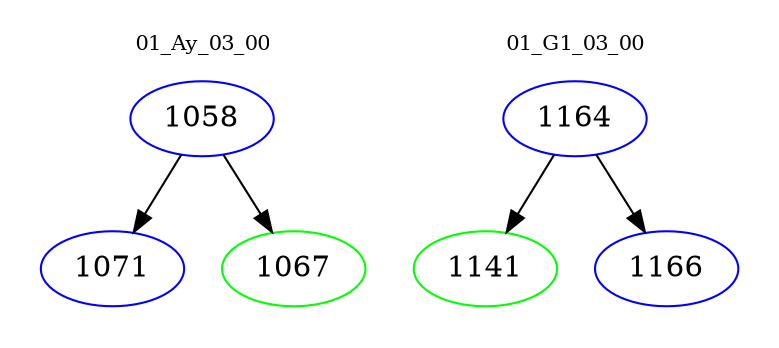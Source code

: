 digraph{
subgraph cluster_0 {
color = white
label = "01_Ay_03_00";
fontsize=10;
T0_1058 [label="1058", color="blue"]
T0_1058 -> T0_1071 [color="black"]
T0_1071 [label="1071", color="blue"]
T0_1058 -> T0_1067 [color="black"]
T0_1067 [label="1067", color="green"]
}
subgraph cluster_1 {
color = white
label = "01_G1_03_00";
fontsize=10;
T1_1164 [label="1164", color="blue"]
T1_1164 -> T1_1141 [color="black"]
T1_1141 [label="1141", color="green"]
T1_1164 -> T1_1166 [color="black"]
T1_1166 [label="1166", color="blue"]
}
}
